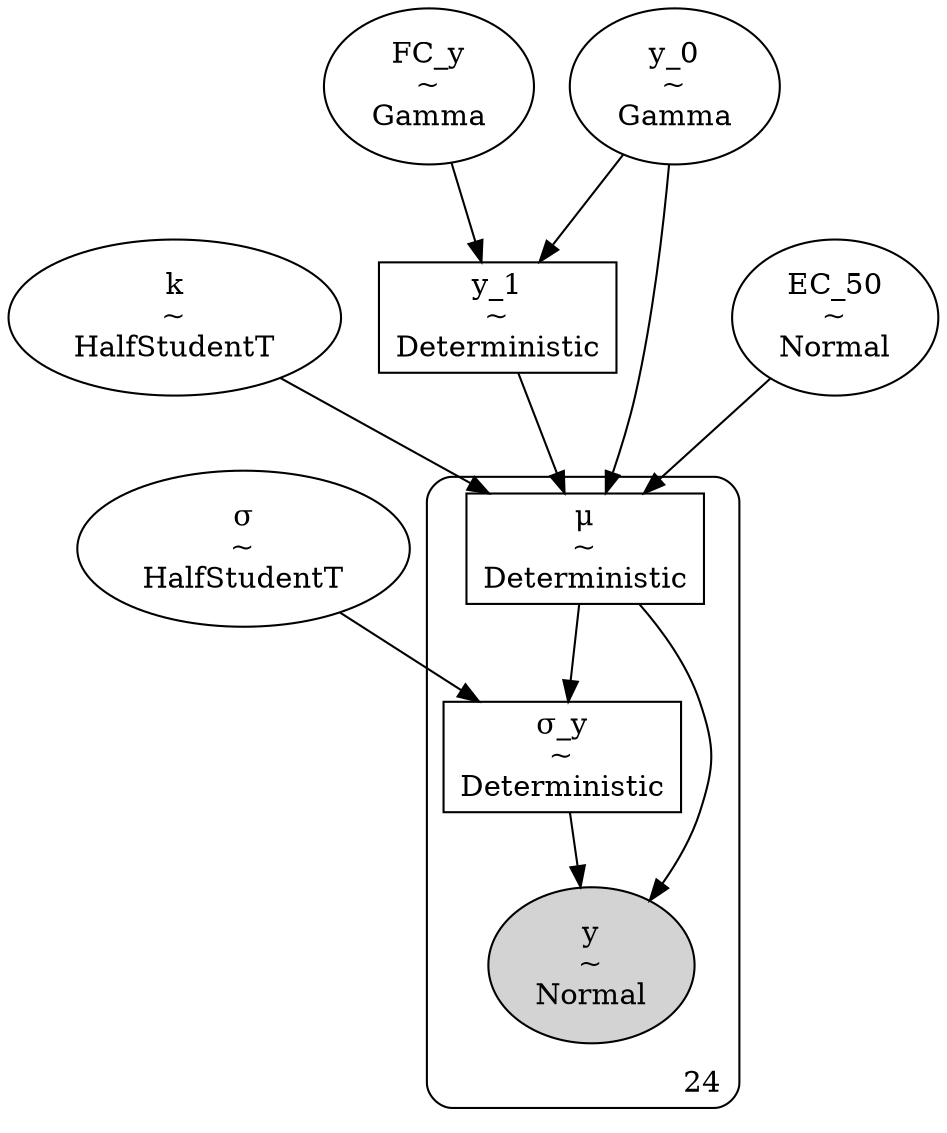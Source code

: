 digraph {
	y_1 [label="y_1
~
Deterministic" shape=box]
	k [label="k
~
HalfStudentT" shape=ellipse]
	"σ" [label="σ
~
HalfStudentT" shape=ellipse]
	y_0 [label="y_0
~
Gamma" shape=ellipse]
	FC_y [label="FC_y
~
Gamma" shape=ellipse]
	EC_50 [label="EC_50
~
Normal" shape=ellipse]
	subgraph cluster24 {
		y [label="y
~
Normal" shape=ellipse style=filled]
		"σ_y" [label="σ_y
~
Deterministic" shape=box]
		"μ" [label="μ
~
Deterministic" shape=box]
		label=24 labeljust=r labelloc=b style=rounded
	}
	y_0 -> y_1
	FC_y -> y_1
	y_1 -> "μ"
	k -> "μ"
	y_0 -> "μ"
	EC_50 -> "μ"
	"σ" -> "σ_y"
	"μ" -> "σ_y"
	"σ_y" -> y
	"μ" -> y
}
